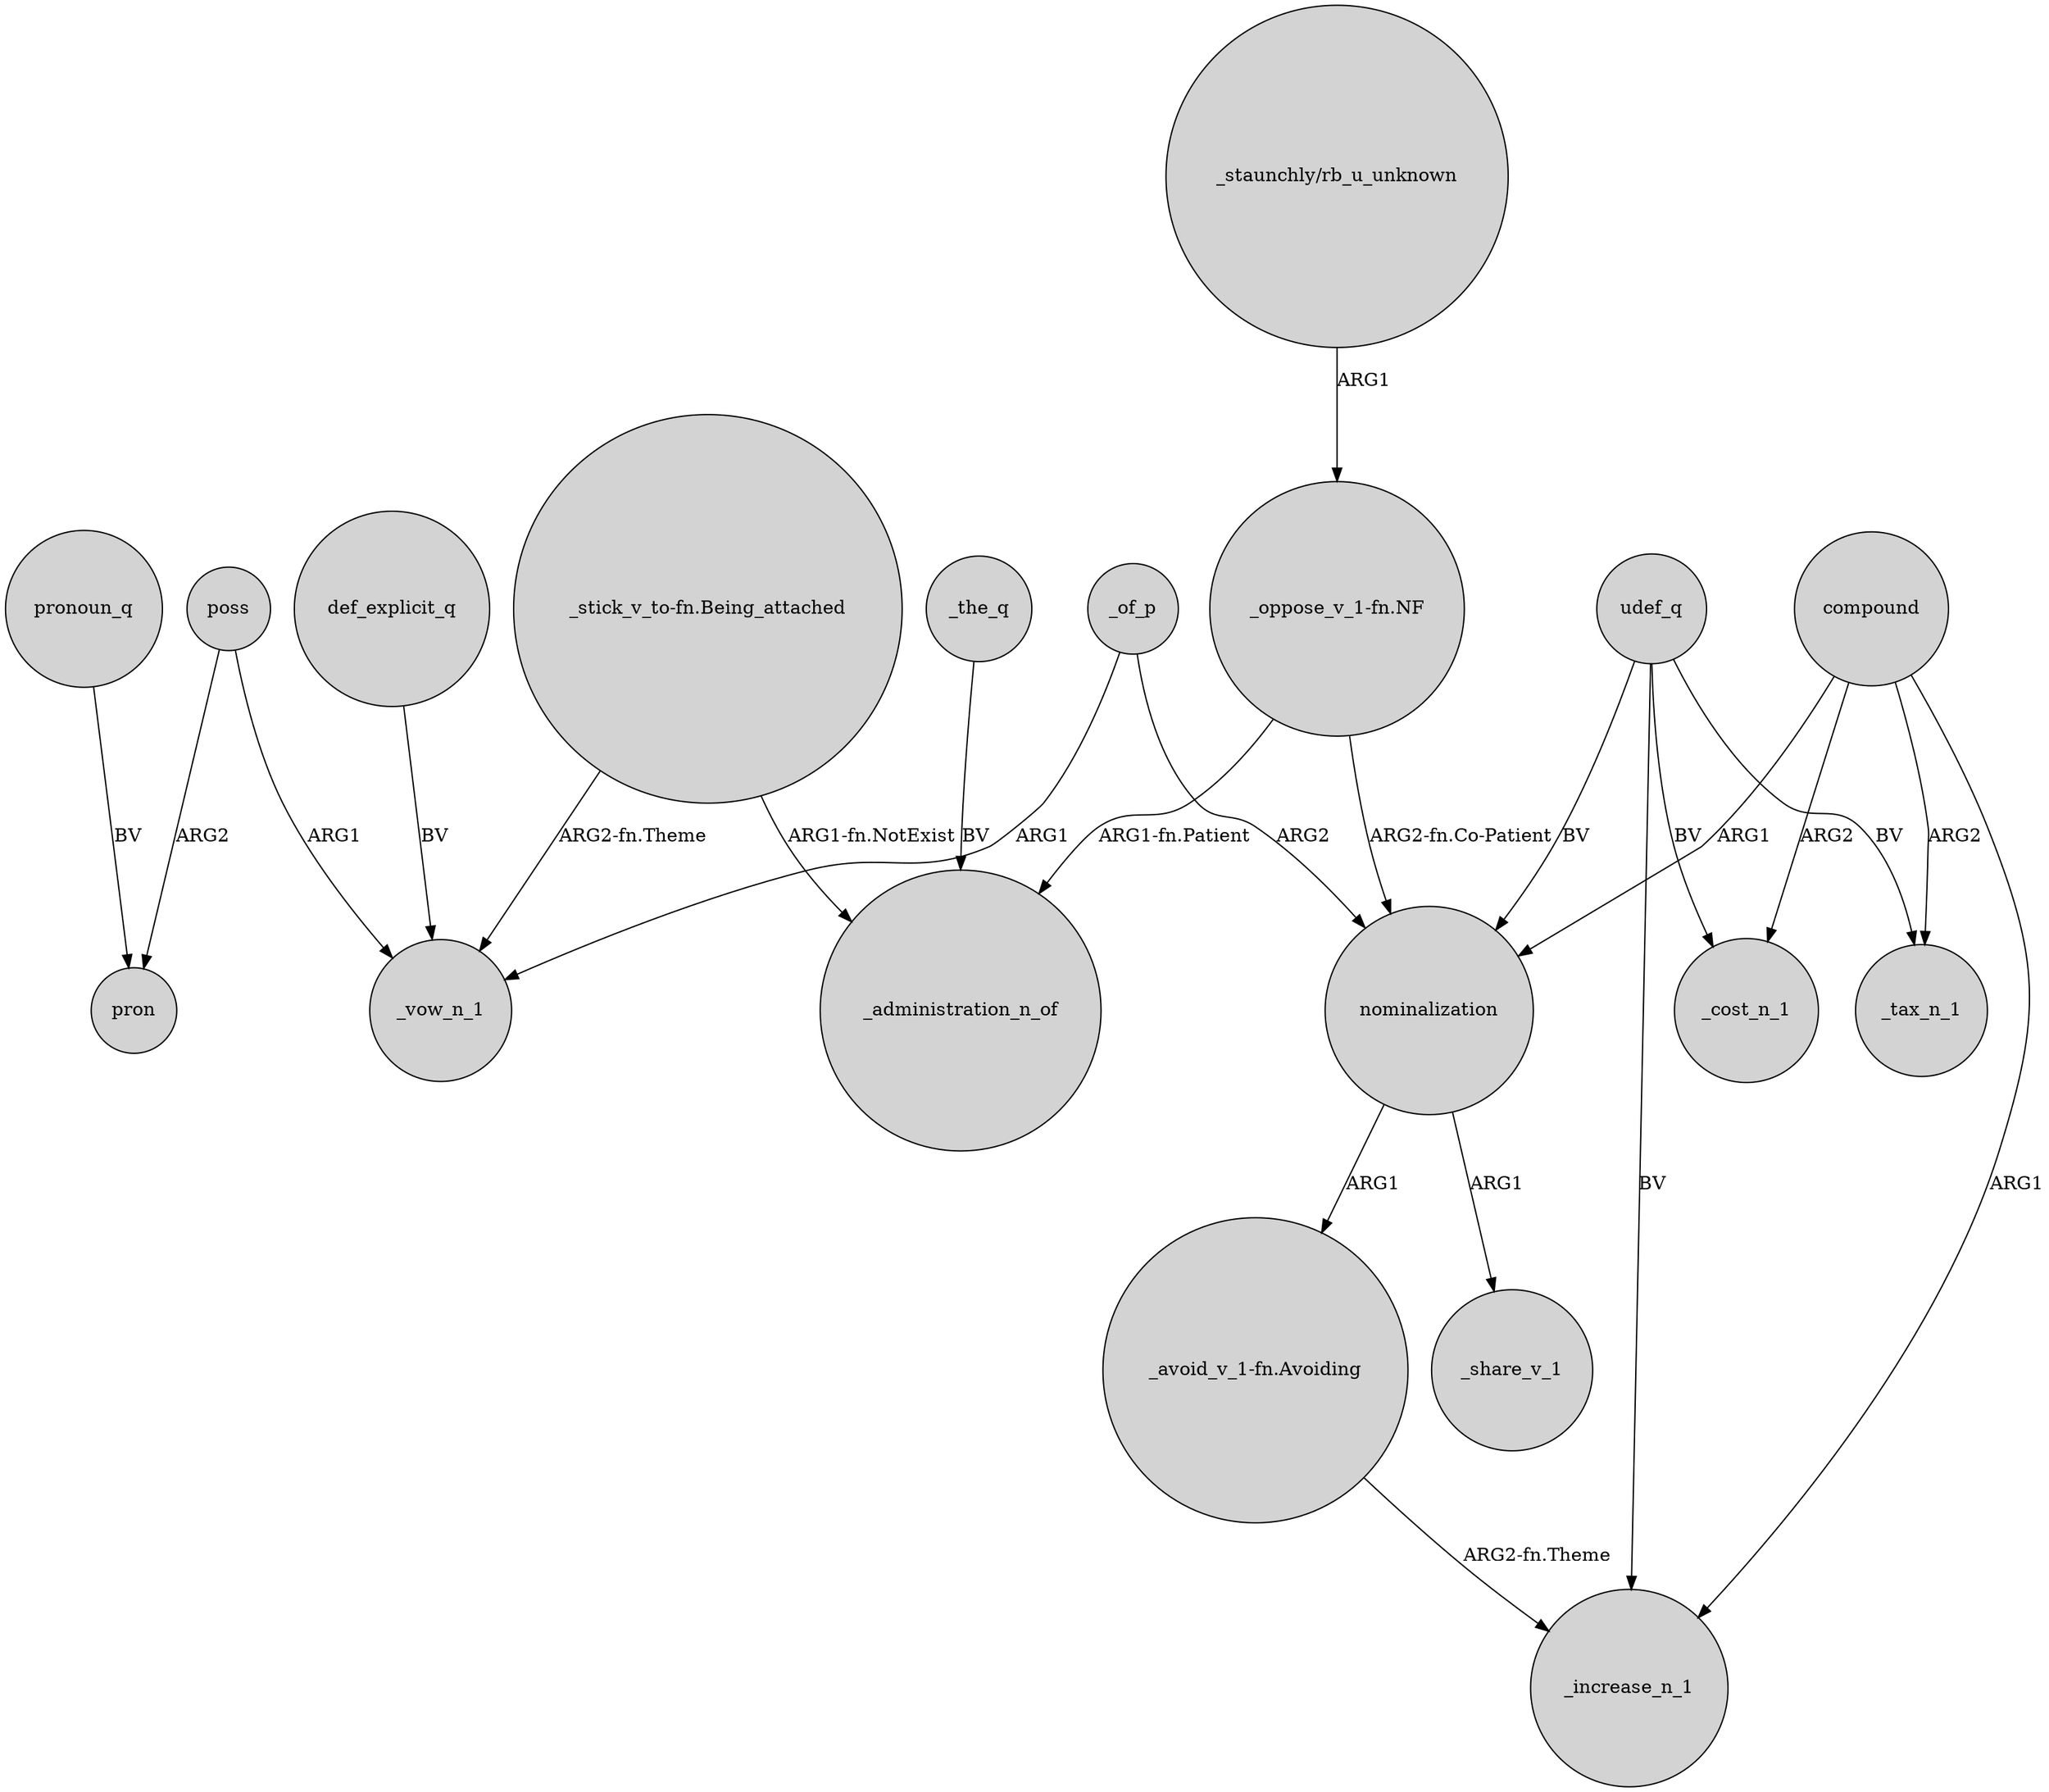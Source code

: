 digraph {
	node [shape=circle style=filled]
	poss -> pron [label=ARG2]
	def_explicit_q -> _vow_n_1 [label=BV]
	nominalization -> "_avoid_v_1-fn.Avoiding" [label=ARG1]
	"_oppose_v_1-fn.NF" -> _administration_n_of [label="ARG1-fn.Patient"]
	poss -> _vow_n_1 [label=ARG1]
	"_stick_v_to-fn.Being_attached" -> _vow_n_1 [label="ARG2-fn.Theme"]
	"_avoid_v_1-fn.Avoiding" -> _increase_n_1 [label="ARG2-fn.Theme"]
	udef_q -> _cost_n_1 [label=BV]
	udef_q -> _tax_n_1 [label=BV]
	"_oppose_v_1-fn.NF" -> nominalization [label="ARG2-fn.Co-Patient"]
	pronoun_q -> pron [label=BV]
	_of_p -> _vow_n_1 [label=ARG1]
	_of_p -> nominalization [label=ARG2]
	udef_q -> _increase_n_1 [label=BV]
	nominalization -> _share_v_1 [label=ARG1]
	udef_q -> nominalization [label=BV]
	compound -> _cost_n_1 [label=ARG2]
	compound -> _increase_n_1 [label=ARG1]
	"_stick_v_to-fn.Being_attached" -> _administration_n_of [label="ARG1-fn.NotExist"]
	compound -> _tax_n_1 [label=ARG2]
	_the_q -> _administration_n_of [label=BV]
	"_staunchly/rb_u_unknown" -> "_oppose_v_1-fn.NF" [label=ARG1]
	compound -> nominalization [label=ARG1]
}
